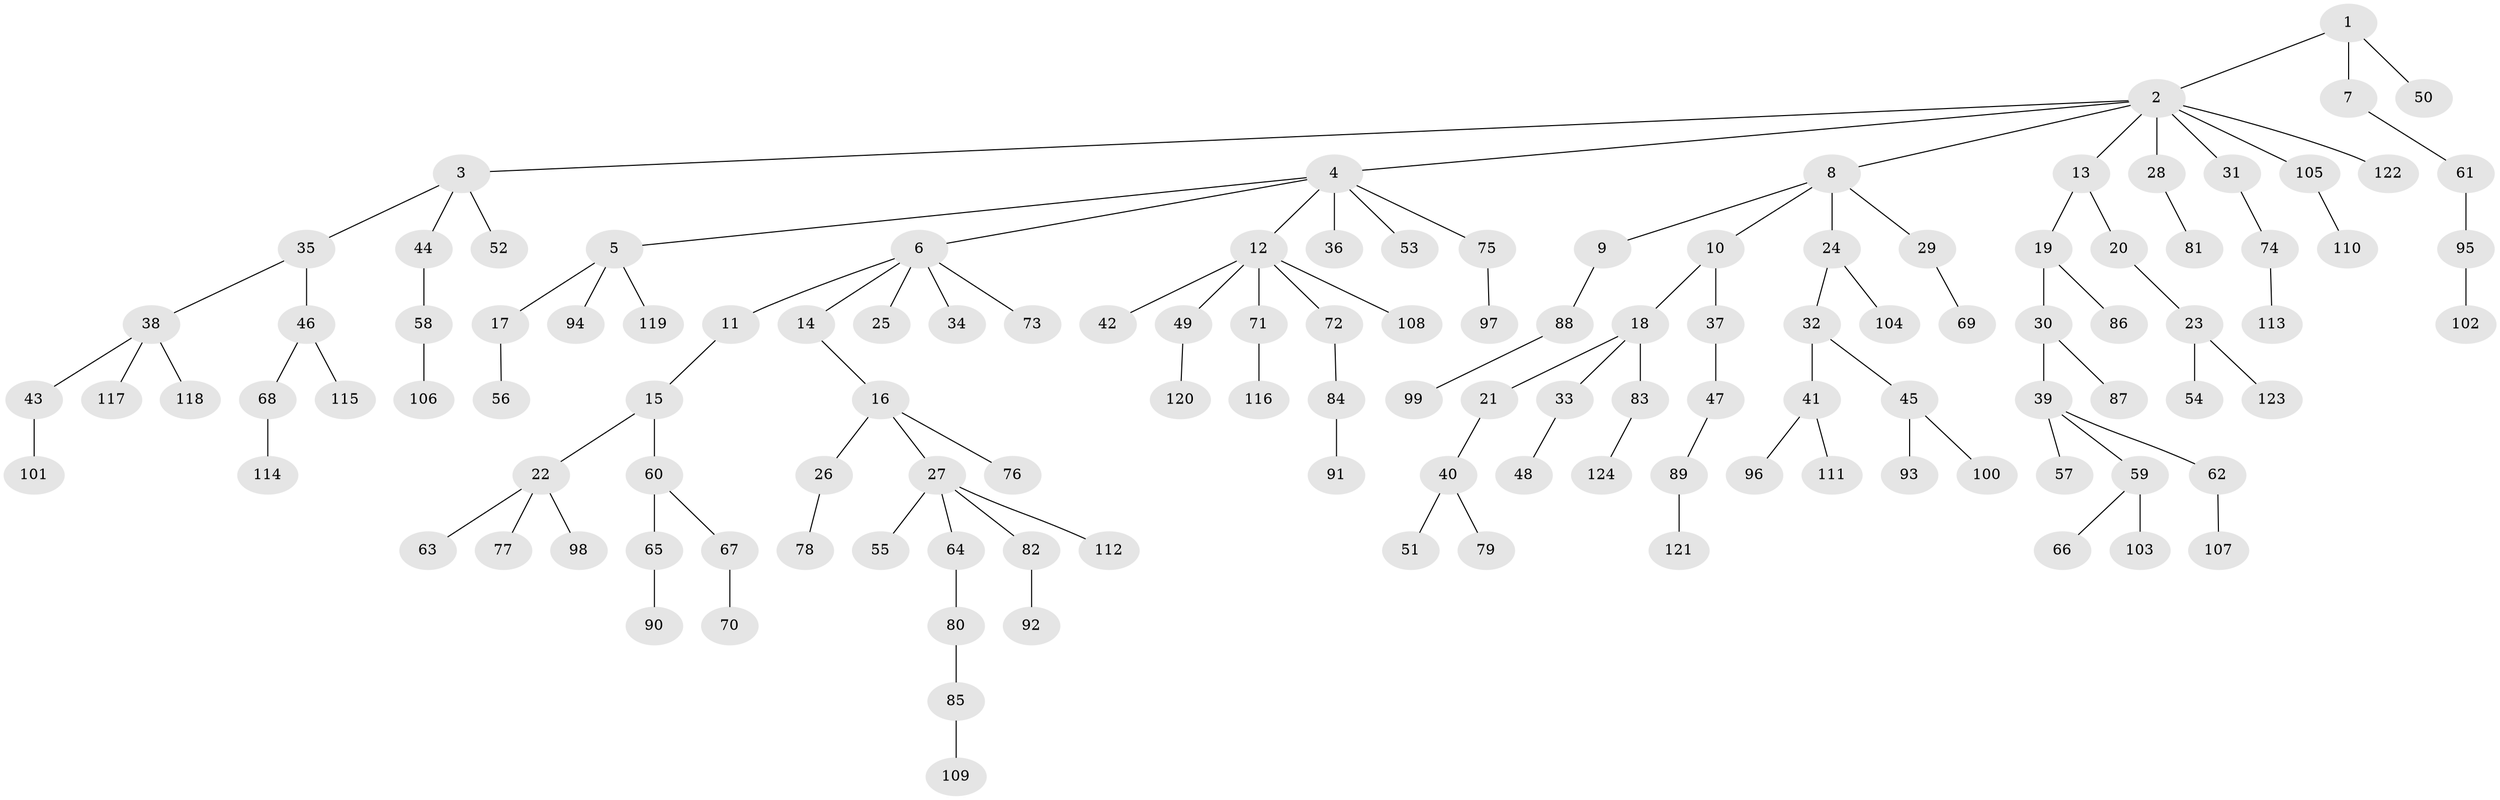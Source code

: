 // Generated by graph-tools (version 1.1) at 2025/50/03/09/25 03:50:25]
// undirected, 124 vertices, 123 edges
graph export_dot {
graph [start="1"]
  node [color=gray90,style=filled];
  1;
  2;
  3;
  4;
  5;
  6;
  7;
  8;
  9;
  10;
  11;
  12;
  13;
  14;
  15;
  16;
  17;
  18;
  19;
  20;
  21;
  22;
  23;
  24;
  25;
  26;
  27;
  28;
  29;
  30;
  31;
  32;
  33;
  34;
  35;
  36;
  37;
  38;
  39;
  40;
  41;
  42;
  43;
  44;
  45;
  46;
  47;
  48;
  49;
  50;
  51;
  52;
  53;
  54;
  55;
  56;
  57;
  58;
  59;
  60;
  61;
  62;
  63;
  64;
  65;
  66;
  67;
  68;
  69;
  70;
  71;
  72;
  73;
  74;
  75;
  76;
  77;
  78;
  79;
  80;
  81;
  82;
  83;
  84;
  85;
  86;
  87;
  88;
  89;
  90;
  91;
  92;
  93;
  94;
  95;
  96;
  97;
  98;
  99;
  100;
  101;
  102;
  103;
  104;
  105;
  106;
  107;
  108;
  109;
  110;
  111;
  112;
  113;
  114;
  115;
  116;
  117;
  118;
  119;
  120;
  121;
  122;
  123;
  124;
  1 -- 2;
  1 -- 7;
  1 -- 50;
  2 -- 3;
  2 -- 4;
  2 -- 8;
  2 -- 13;
  2 -- 28;
  2 -- 31;
  2 -- 105;
  2 -- 122;
  3 -- 35;
  3 -- 44;
  3 -- 52;
  4 -- 5;
  4 -- 6;
  4 -- 12;
  4 -- 36;
  4 -- 53;
  4 -- 75;
  5 -- 17;
  5 -- 94;
  5 -- 119;
  6 -- 11;
  6 -- 14;
  6 -- 25;
  6 -- 34;
  6 -- 73;
  7 -- 61;
  8 -- 9;
  8 -- 10;
  8 -- 24;
  8 -- 29;
  9 -- 88;
  10 -- 18;
  10 -- 37;
  11 -- 15;
  12 -- 42;
  12 -- 49;
  12 -- 71;
  12 -- 72;
  12 -- 108;
  13 -- 19;
  13 -- 20;
  14 -- 16;
  15 -- 22;
  15 -- 60;
  16 -- 26;
  16 -- 27;
  16 -- 76;
  17 -- 56;
  18 -- 21;
  18 -- 33;
  18 -- 83;
  19 -- 30;
  19 -- 86;
  20 -- 23;
  21 -- 40;
  22 -- 63;
  22 -- 77;
  22 -- 98;
  23 -- 54;
  23 -- 123;
  24 -- 32;
  24 -- 104;
  26 -- 78;
  27 -- 55;
  27 -- 64;
  27 -- 82;
  27 -- 112;
  28 -- 81;
  29 -- 69;
  30 -- 39;
  30 -- 87;
  31 -- 74;
  32 -- 41;
  32 -- 45;
  33 -- 48;
  35 -- 38;
  35 -- 46;
  37 -- 47;
  38 -- 43;
  38 -- 117;
  38 -- 118;
  39 -- 57;
  39 -- 59;
  39 -- 62;
  40 -- 51;
  40 -- 79;
  41 -- 96;
  41 -- 111;
  43 -- 101;
  44 -- 58;
  45 -- 93;
  45 -- 100;
  46 -- 68;
  46 -- 115;
  47 -- 89;
  49 -- 120;
  58 -- 106;
  59 -- 66;
  59 -- 103;
  60 -- 65;
  60 -- 67;
  61 -- 95;
  62 -- 107;
  64 -- 80;
  65 -- 90;
  67 -- 70;
  68 -- 114;
  71 -- 116;
  72 -- 84;
  74 -- 113;
  75 -- 97;
  80 -- 85;
  82 -- 92;
  83 -- 124;
  84 -- 91;
  85 -- 109;
  88 -- 99;
  89 -- 121;
  95 -- 102;
  105 -- 110;
}

